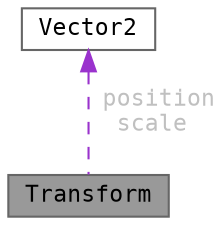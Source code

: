 digraph "Transform"
{
 // LATEX_PDF_SIZE
  bgcolor="transparent";
  edge [fontname=Consolas,fontsize=11,labelfontname=Helvetica,labelfontsize=10];
  node [fontname=Consolas,fontsize=11,shape=box,height=0.2,width=0.4];
  Node1 [id="Node000001",label="Transform",height=0.2,width=0.4,color="gray40", fillcolor="grey60", style="filled", fontcolor="black",tooltip="位置、回転、スケールを表す構造体"];
  Node2 -> Node1 [id="edge1_Node000001_Node000002",dir="back",color="darkorchid3",style="dashed",tooltip=" ",label=" position\nscale",fontcolor="grey" ];
  Node2 [id="Node000002",label="Vector2",height=0.2,width=0.4,color="gray40", fillcolor="white", style="filled",URL="$struct_vector2.html",tooltip="2Dベクトルを表す構造体"];
}
